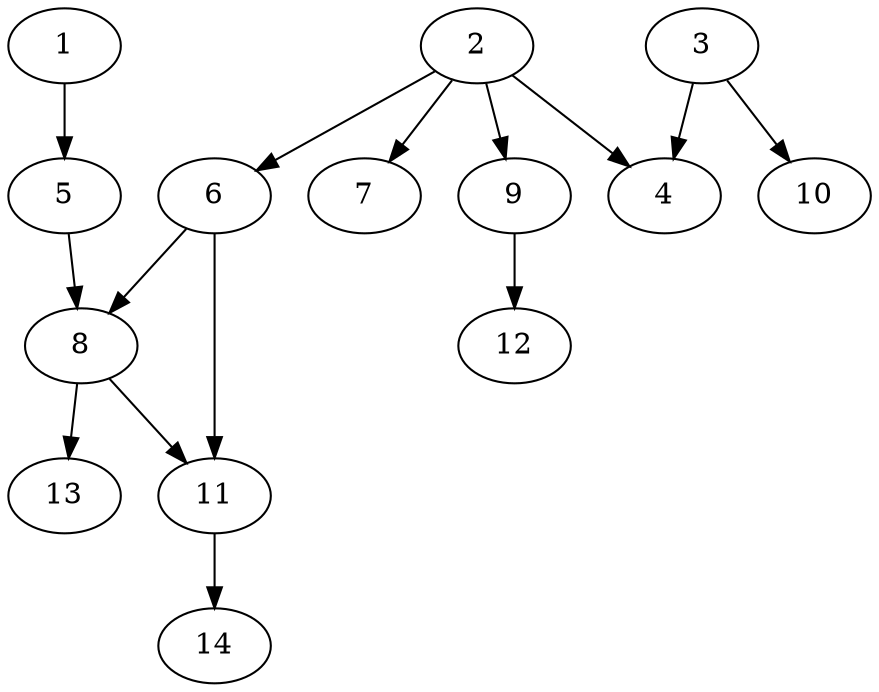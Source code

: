 // DAG automatically generated by daggen at Fri May 24 12:58:21 2024
// daggen-master/daggen -n 14 --fat 0.5 --density 0.5 --regular 0.5 --jump 2 --minalpha 20 --maxalpha 50 --dot -o dags_dot_14/sim_7.dot 
digraph G {
  1 [size="22122637408", alpha="25.40"]
  1 -> 5 [size ="33554432"]
  2 [size="231928233984", alpha="46.87"]
  2 -> 4 [size ="301989888"]
  2 -> 6 [size ="301989888"]
  2 -> 7 [size ="301989888"]
  2 -> 9 [size ="301989888"]
  3 [size="782757789696", alpha="36.80"]
  3 -> 4 [size ="679477248"]
  3 -> 10 [size ="679477248"]
  4 [size="8589934592", alpha="45.12"]
  5 [size="1382416779", alpha="20.48"]
  5 -> 8 [size ="75497472"]
  6 [size="49668014040", alpha="34.83"]
  6 -> 8 [size ="75497472"]
  6 -> 11 [size ="75497472"]
  7 [size="134217728000", alpha="29.40"]
  8 [size="8522119000", alpha="37.74"]
  8 -> 11 [size ="301989888"]
  8 -> 13 [size ="301989888"]
  9 [size="26542555974", alpha="29.21"]
  9 -> 12 [size ="536870912"]
  10 [size="1352603507", alpha="46.75"]
  11 [size="12114254796", alpha="40.01"]
  11 -> 14 [size ="411041792"]
  12 [size="22174225737", alpha="43.37"]
  13 [size="16709412552", alpha="24.56"]
  14 [size="289169236213", alpha="20.83"]
}
